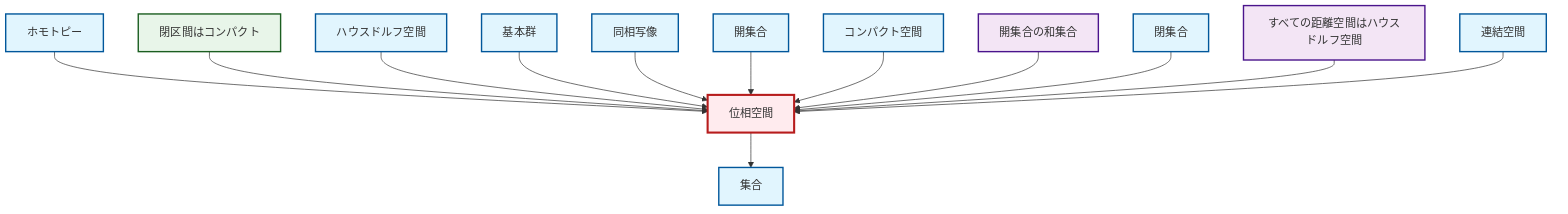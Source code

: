 graph TD
    classDef definition fill:#e1f5fe,stroke:#01579b,stroke-width:2px
    classDef theorem fill:#f3e5f5,stroke:#4a148c,stroke-width:2px
    classDef axiom fill:#fff3e0,stroke:#e65100,stroke-width:2px
    classDef example fill:#e8f5e9,stroke:#1b5e20,stroke-width:2px
    classDef current fill:#ffebee,stroke:#b71c1c,stroke-width:3px
    def-open-set["開集合"]:::definition
    thm-union-open-sets["開集合の和集合"]:::theorem
    def-topological-space["位相空間"]:::definition
    def-compact["コンパクト空間"]:::definition
    def-fundamental-group["基本群"]:::definition
    def-homeomorphism["同相写像"]:::definition
    def-hausdorff["ハウスドルフ空間"]:::definition
    def-homotopy["ホモトピー"]:::definition
    thm-metric-hausdorff["すべての距離空間はハウスドルフ空間"]:::theorem
    def-connected["連結空間"]:::definition
    def-closed-set["閉集合"]:::definition
    def-set["集合"]:::definition
    ex-closed-interval-compact["閉区間はコンパクト"]:::example
    def-homotopy --> def-topological-space
    ex-closed-interval-compact --> def-topological-space
    def-hausdorff --> def-topological-space
    def-fundamental-group --> def-topological-space
    def-homeomorphism --> def-topological-space
    def-topological-space --> def-set
    def-open-set --> def-topological-space
    def-compact --> def-topological-space
    thm-union-open-sets --> def-topological-space
    def-closed-set --> def-topological-space
    thm-metric-hausdorff --> def-topological-space
    def-connected --> def-topological-space
    class def-topological-space current